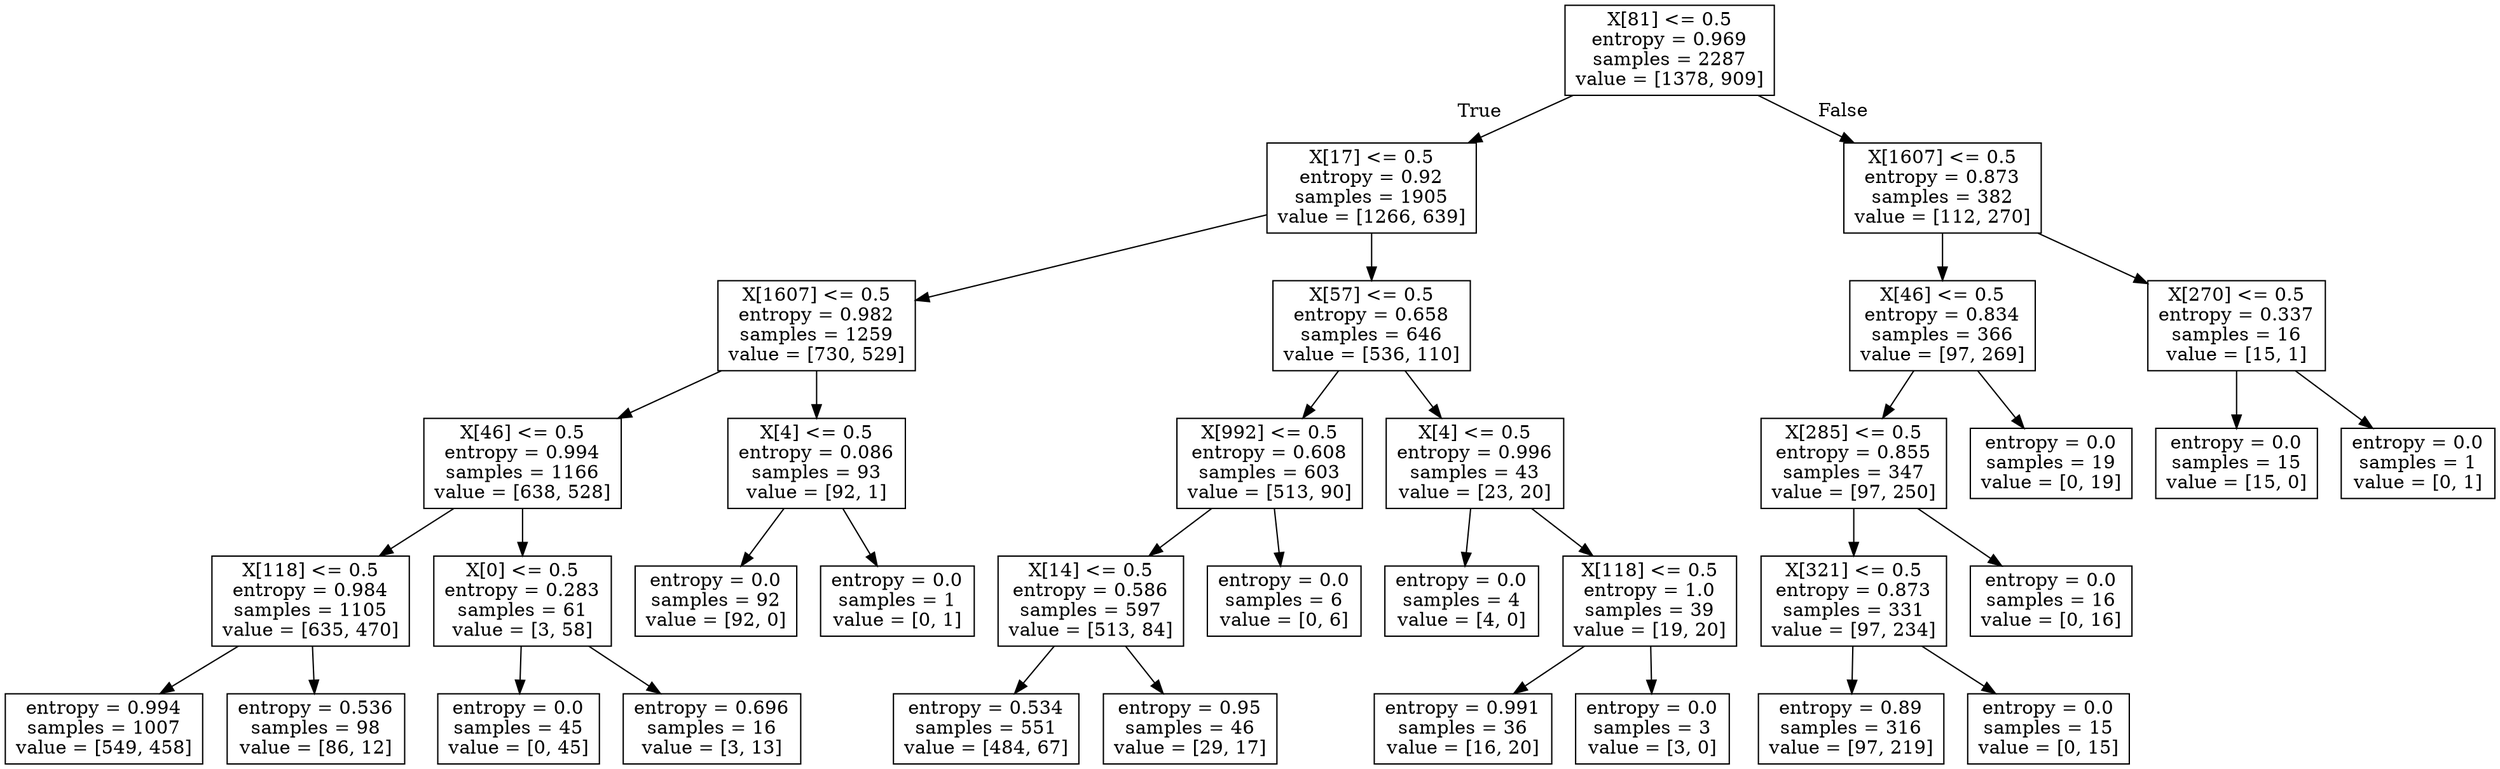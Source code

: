 digraph Tree {
node [shape=box] ;
0 [label="X[81] <= 0.5\nentropy = 0.969\nsamples = 2287\nvalue = [1378, 909]"] ;
1 [label="X[17] <= 0.5\nentropy = 0.92\nsamples = 1905\nvalue = [1266, 639]"] ;
0 -> 1 [labeldistance=2.5, labelangle=45, headlabel="True"] ;
2 [label="X[1607] <= 0.5\nentropy = 0.982\nsamples = 1259\nvalue = [730, 529]"] ;
1 -> 2 ;
3 [label="X[46] <= 0.5\nentropy = 0.994\nsamples = 1166\nvalue = [638, 528]"] ;
2 -> 3 ;
4 [label="X[118] <= 0.5\nentropy = 0.984\nsamples = 1105\nvalue = [635, 470]"] ;
3 -> 4 ;
5 [label="entropy = 0.994\nsamples = 1007\nvalue = [549, 458]"] ;
4 -> 5 ;
6 [label="entropy = 0.536\nsamples = 98\nvalue = [86, 12]"] ;
4 -> 6 ;
7 [label="X[0] <= 0.5\nentropy = 0.283\nsamples = 61\nvalue = [3, 58]"] ;
3 -> 7 ;
8 [label="entropy = 0.0\nsamples = 45\nvalue = [0, 45]"] ;
7 -> 8 ;
9 [label="entropy = 0.696\nsamples = 16\nvalue = [3, 13]"] ;
7 -> 9 ;
10 [label="X[4] <= 0.5\nentropy = 0.086\nsamples = 93\nvalue = [92, 1]"] ;
2 -> 10 ;
11 [label="entropy = 0.0\nsamples = 92\nvalue = [92, 0]"] ;
10 -> 11 ;
12 [label="entropy = 0.0\nsamples = 1\nvalue = [0, 1]"] ;
10 -> 12 ;
13 [label="X[57] <= 0.5\nentropy = 0.658\nsamples = 646\nvalue = [536, 110]"] ;
1 -> 13 ;
14 [label="X[992] <= 0.5\nentropy = 0.608\nsamples = 603\nvalue = [513, 90]"] ;
13 -> 14 ;
15 [label="X[14] <= 0.5\nentropy = 0.586\nsamples = 597\nvalue = [513, 84]"] ;
14 -> 15 ;
16 [label="entropy = 0.534\nsamples = 551\nvalue = [484, 67]"] ;
15 -> 16 ;
17 [label="entropy = 0.95\nsamples = 46\nvalue = [29, 17]"] ;
15 -> 17 ;
18 [label="entropy = 0.0\nsamples = 6\nvalue = [0, 6]"] ;
14 -> 18 ;
19 [label="X[4] <= 0.5\nentropy = 0.996\nsamples = 43\nvalue = [23, 20]"] ;
13 -> 19 ;
20 [label="entropy = 0.0\nsamples = 4\nvalue = [4, 0]"] ;
19 -> 20 ;
21 [label="X[118] <= 0.5\nentropy = 1.0\nsamples = 39\nvalue = [19, 20]"] ;
19 -> 21 ;
22 [label="entropy = 0.991\nsamples = 36\nvalue = [16, 20]"] ;
21 -> 22 ;
23 [label="entropy = 0.0\nsamples = 3\nvalue = [3, 0]"] ;
21 -> 23 ;
24 [label="X[1607] <= 0.5\nentropy = 0.873\nsamples = 382\nvalue = [112, 270]"] ;
0 -> 24 [labeldistance=2.5, labelangle=-45, headlabel="False"] ;
25 [label="X[46] <= 0.5\nentropy = 0.834\nsamples = 366\nvalue = [97, 269]"] ;
24 -> 25 ;
26 [label="X[285] <= 0.5\nentropy = 0.855\nsamples = 347\nvalue = [97, 250]"] ;
25 -> 26 ;
27 [label="X[321] <= 0.5\nentropy = 0.873\nsamples = 331\nvalue = [97, 234]"] ;
26 -> 27 ;
28 [label="entropy = 0.89\nsamples = 316\nvalue = [97, 219]"] ;
27 -> 28 ;
29 [label="entropy = 0.0\nsamples = 15\nvalue = [0, 15]"] ;
27 -> 29 ;
30 [label="entropy = 0.0\nsamples = 16\nvalue = [0, 16]"] ;
26 -> 30 ;
31 [label="entropy = 0.0\nsamples = 19\nvalue = [0, 19]"] ;
25 -> 31 ;
32 [label="X[270] <= 0.5\nentropy = 0.337\nsamples = 16\nvalue = [15, 1]"] ;
24 -> 32 ;
33 [label="entropy = 0.0\nsamples = 15\nvalue = [15, 0]"] ;
32 -> 33 ;
34 [label="entropy = 0.0\nsamples = 1\nvalue = [0, 1]"] ;
32 -> 34 ;
}